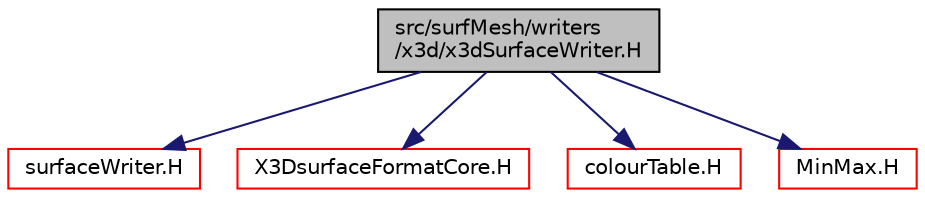 digraph "src/surfMesh/writers/x3d/x3dSurfaceWriter.H"
{
  bgcolor="transparent";
  edge [fontname="Helvetica",fontsize="10",labelfontname="Helvetica",labelfontsize="10"];
  node [fontname="Helvetica",fontsize="10",shape=record];
  Node1 [label="src/surfMesh/writers\l/x3d/x3dSurfaceWriter.H",height=0.2,width=0.4,color="black", fillcolor="grey75", style="filled" fontcolor="black"];
  Node1 -> Node2 [color="midnightblue",fontsize="10",style="solid",fontname="Helvetica"];
  Node2 [label="surfaceWriter.H",height=0.2,width=0.4,color="red",URL="$surfaceWriter_8H.html"];
  Node1 -> Node3 [color="midnightblue",fontsize="10",style="solid",fontname="Helvetica"];
  Node3 [label="X3DsurfaceFormatCore.H",height=0.2,width=0.4,color="red",URL="$X3DsurfaceFormatCore_8H.html"];
  Node1 -> Node4 [color="midnightblue",fontsize="10",style="solid",fontname="Helvetica"];
  Node4 [label="colourTable.H",height=0.2,width=0.4,color="red",URL="$colourTable_8H.html"];
  Node1 -> Node5 [color="midnightblue",fontsize="10",style="solid",fontname="Helvetica"];
  Node5 [label="MinMax.H",height=0.2,width=0.4,color="red",URL="$MinMax_8H.html"];
}

